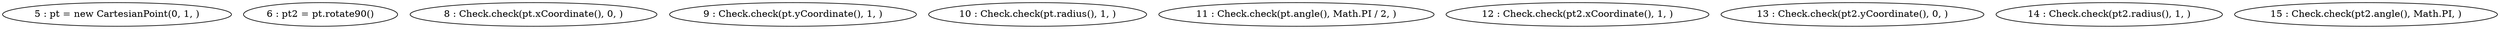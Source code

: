 digraph G {
"5 : pt = new CartesianPoint(0, 1, )"
"6 : pt2 = pt.rotate90()"
"8 : Check.check(pt.xCoordinate(), 0, )"
"9 : Check.check(pt.yCoordinate(), 1, )"
"10 : Check.check(pt.radius(), 1, )"
"11 : Check.check(pt.angle(), Math.PI / 2, )"
"12 : Check.check(pt2.xCoordinate(), 1, )"
"13 : Check.check(pt2.yCoordinate(), 0, )"
"14 : Check.check(pt2.radius(), 1, )"
"15 : Check.check(pt2.angle(), Math.PI, )"
}